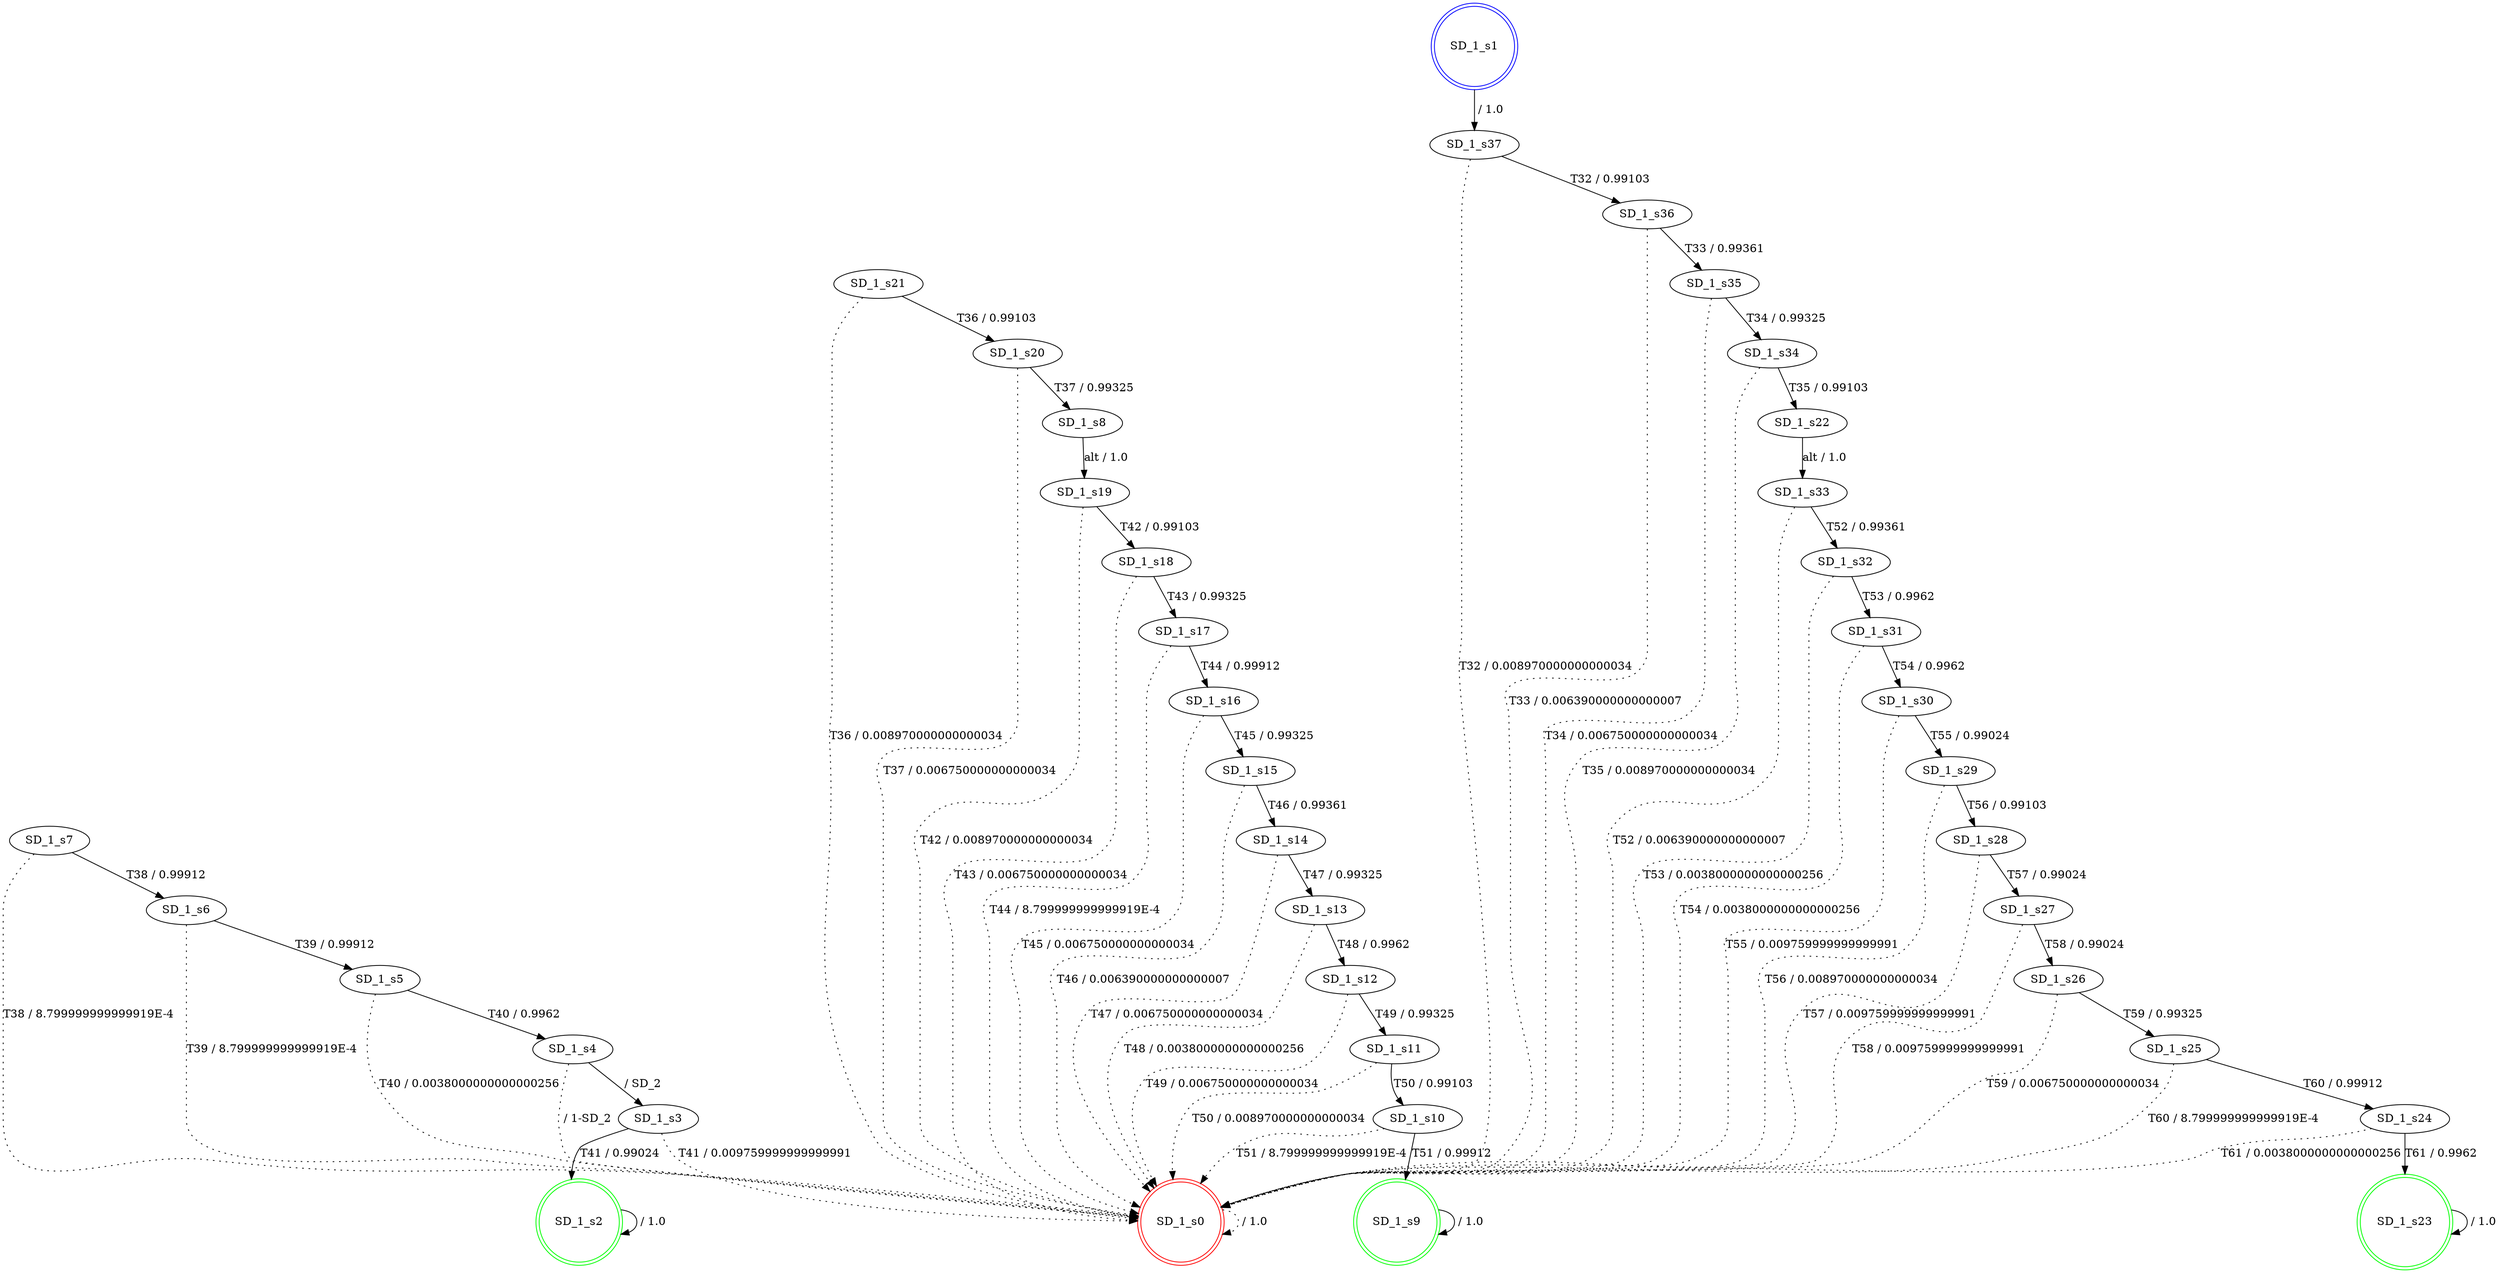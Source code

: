 digraph graphname {
SD_1_s0 [label="SD_1_s0",color=red,shape=doublecircle ];
SD_1_s1 [label="SD_1_s1",color=blue,shape=doublecircle ];
SD_1_s2 [label="SD_1_s2",color=green,shape=doublecircle ];
SD_1_s3 [label="SD_1_s3" ];
SD_1_s4 [label="SD_1_s4" ];
SD_1_s5 [label="SD_1_s5" ];
SD_1_s6 [label="SD_1_s6" ];
SD_1_s7 [label="SD_1_s7" ];
SD_1_s8 [label="SD_1_s8" ];
SD_1_s9 [label="SD_1_s9",color=green,shape=doublecircle ];
SD_1_s10 [label="SD_1_s10" ];
SD_1_s11 [label="SD_1_s11" ];
SD_1_s12 [label="SD_1_s12" ];
SD_1_s13 [label="SD_1_s13" ];
SD_1_s14 [label="SD_1_s14" ];
SD_1_s15 [label="SD_1_s15" ];
SD_1_s16 [label="SD_1_s16" ];
SD_1_s17 [label="SD_1_s17" ];
SD_1_s18 [label="SD_1_s18" ];
SD_1_s19 [label="SD_1_s19" ];
SD_1_s20 [label="SD_1_s20" ];
SD_1_s21 [label="SD_1_s21" ];
SD_1_s22 [label="SD_1_s22" ];
SD_1_s23 [label="SD_1_s23",color=green,shape=doublecircle ];
SD_1_s24 [label="SD_1_s24" ];
SD_1_s25 [label="SD_1_s25" ];
SD_1_s26 [label="SD_1_s26" ];
SD_1_s27 [label="SD_1_s27" ];
SD_1_s28 [label="SD_1_s28" ];
SD_1_s29 [label="SD_1_s29" ];
SD_1_s30 [label="SD_1_s30" ];
SD_1_s31 [label="SD_1_s31" ];
SD_1_s32 [label="SD_1_s32" ];
SD_1_s33 [label="SD_1_s33" ];
SD_1_s34 [label="SD_1_s34" ];
SD_1_s35 [label="SD_1_s35" ];
SD_1_s36 [label="SD_1_s36" ];
SD_1_s37 [label="SD_1_s37" ];
SD_1_s0 -> SD_1_s0 [label=" / 1.0", style=dotted];
SD_1_s1 -> SD_1_s37 [label=" / 1.0"];
SD_1_s2 -> SD_1_s2 [label=" / 1.0"];
SD_1_s3 -> SD_1_s2 [label="T41 / 0.99024"];
SD_1_s3 -> SD_1_s0 [label="T41 / 0.009759999999999991", style=dotted];
SD_1_s4 -> SD_1_s3 [label=" / SD_2"];
SD_1_s4 -> SD_1_s0 [label=" / 1-SD_2", style=dotted];
SD_1_s5 -> SD_1_s4 [label="T40 / 0.9962"];
SD_1_s5 -> SD_1_s0 [label="T40 / 0.0038000000000000256", style=dotted];
SD_1_s6 -> SD_1_s5 [label="T39 / 0.99912"];
SD_1_s6 -> SD_1_s0 [label="T39 / 8.799999999999919E-4", style=dotted];
SD_1_s7 -> SD_1_s6 [label="T38 / 0.99912"];
SD_1_s7 -> SD_1_s0 [label="T38 / 8.799999999999919E-4", style=dotted];
SD_1_s8 -> SD_1_s19 [label="alt / 1.0"];
SD_1_s9 -> SD_1_s9 [label=" / 1.0"];
SD_1_s10 -> SD_1_s9 [label="T51 / 0.99912"];
SD_1_s10 -> SD_1_s0 [label="T51 / 8.799999999999919E-4", style=dotted];
SD_1_s11 -> SD_1_s10 [label="T50 / 0.99103"];
SD_1_s11 -> SD_1_s0 [label="T50 / 0.008970000000000034", style=dotted];
SD_1_s12 -> SD_1_s11 [label="T49 / 0.99325"];
SD_1_s12 -> SD_1_s0 [label="T49 / 0.006750000000000034", style=dotted];
SD_1_s13 -> SD_1_s12 [label="T48 / 0.9962"];
SD_1_s13 -> SD_1_s0 [label="T48 / 0.0038000000000000256", style=dotted];
SD_1_s14 -> SD_1_s13 [label="T47 / 0.99325"];
SD_1_s14 -> SD_1_s0 [label="T47 / 0.006750000000000034", style=dotted];
SD_1_s15 -> SD_1_s14 [label="T46 / 0.99361"];
SD_1_s15 -> SD_1_s0 [label="T46 / 0.006390000000000007", style=dotted];
SD_1_s16 -> SD_1_s15 [label="T45 / 0.99325"];
SD_1_s16 -> SD_1_s0 [label="T45 / 0.006750000000000034", style=dotted];
SD_1_s17 -> SD_1_s16 [label="T44 / 0.99912"];
SD_1_s17 -> SD_1_s0 [label="T44 / 8.799999999999919E-4", style=dotted];
SD_1_s18 -> SD_1_s17 [label="T43 / 0.99325"];
SD_1_s18 -> SD_1_s0 [label="T43 / 0.006750000000000034", style=dotted];
SD_1_s19 -> SD_1_s18 [label="T42 / 0.99103"];
SD_1_s19 -> SD_1_s0 [label="T42 / 0.008970000000000034", style=dotted];
SD_1_s20 -> SD_1_s8 [label="T37 / 0.99325"];
SD_1_s20 -> SD_1_s0 [label="T37 / 0.006750000000000034", style=dotted];
SD_1_s21 -> SD_1_s20 [label="T36 / 0.99103"];
SD_1_s21 -> SD_1_s0 [label="T36 / 0.008970000000000034", style=dotted];
SD_1_s22 -> SD_1_s33 [label="alt / 1.0"];
SD_1_s23 -> SD_1_s23 [label=" / 1.0"];
SD_1_s24 -> SD_1_s23 [label="T61 / 0.9962"];
SD_1_s24 -> SD_1_s0 [label="T61 / 0.0038000000000000256", style=dotted];
SD_1_s25 -> SD_1_s24 [label="T60 / 0.99912"];
SD_1_s25 -> SD_1_s0 [label="T60 / 8.799999999999919E-4", style=dotted];
SD_1_s26 -> SD_1_s25 [label="T59 / 0.99325"];
SD_1_s26 -> SD_1_s0 [label="T59 / 0.006750000000000034", style=dotted];
SD_1_s27 -> SD_1_s26 [label="T58 / 0.99024"];
SD_1_s27 -> SD_1_s0 [label="T58 / 0.009759999999999991", style=dotted];
SD_1_s28 -> SD_1_s27 [label="T57 / 0.99024"];
SD_1_s28 -> SD_1_s0 [label="T57 / 0.009759999999999991", style=dotted];
SD_1_s29 -> SD_1_s28 [label="T56 / 0.99103"];
SD_1_s29 -> SD_1_s0 [label="T56 / 0.008970000000000034", style=dotted];
SD_1_s30 -> SD_1_s29 [label="T55 / 0.99024"];
SD_1_s30 -> SD_1_s0 [label="T55 / 0.009759999999999991", style=dotted];
SD_1_s31 -> SD_1_s30 [label="T54 / 0.9962"];
SD_1_s31 -> SD_1_s0 [label="T54 / 0.0038000000000000256", style=dotted];
SD_1_s32 -> SD_1_s31 [label="T53 / 0.9962"];
SD_1_s32 -> SD_1_s0 [label="T53 / 0.0038000000000000256", style=dotted];
SD_1_s33 -> SD_1_s32 [label="T52 / 0.99361"];
SD_1_s33 -> SD_1_s0 [label="T52 / 0.006390000000000007", style=dotted];
SD_1_s34 -> SD_1_s22 [label="T35 / 0.99103"];
SD_1_s34 -> SD_1_s0 [label="T35 / 0.008970000000000034", style=dotted];
SD_1_s35 -> SD_1_s34 [label="T34 / 0.99325"];
SD_1_s35 -> SD_1_s0 [label="T34 / 0.006750000000000034", style=dotted];
SD_1_s36 -> SD_1_s35 [label="T33 / 0.99361"];
SD_1_s36 -> SD_1_s0 [label="T33 / 0.006390000000000007", style=dotted];
SD_1_s37 -> SD_1_s36 [label="T32 / 0.99103"];
SD_1_s37 -> SD_1_s0 [label="T32 / 0.008970000000000034", style=dotted];
}